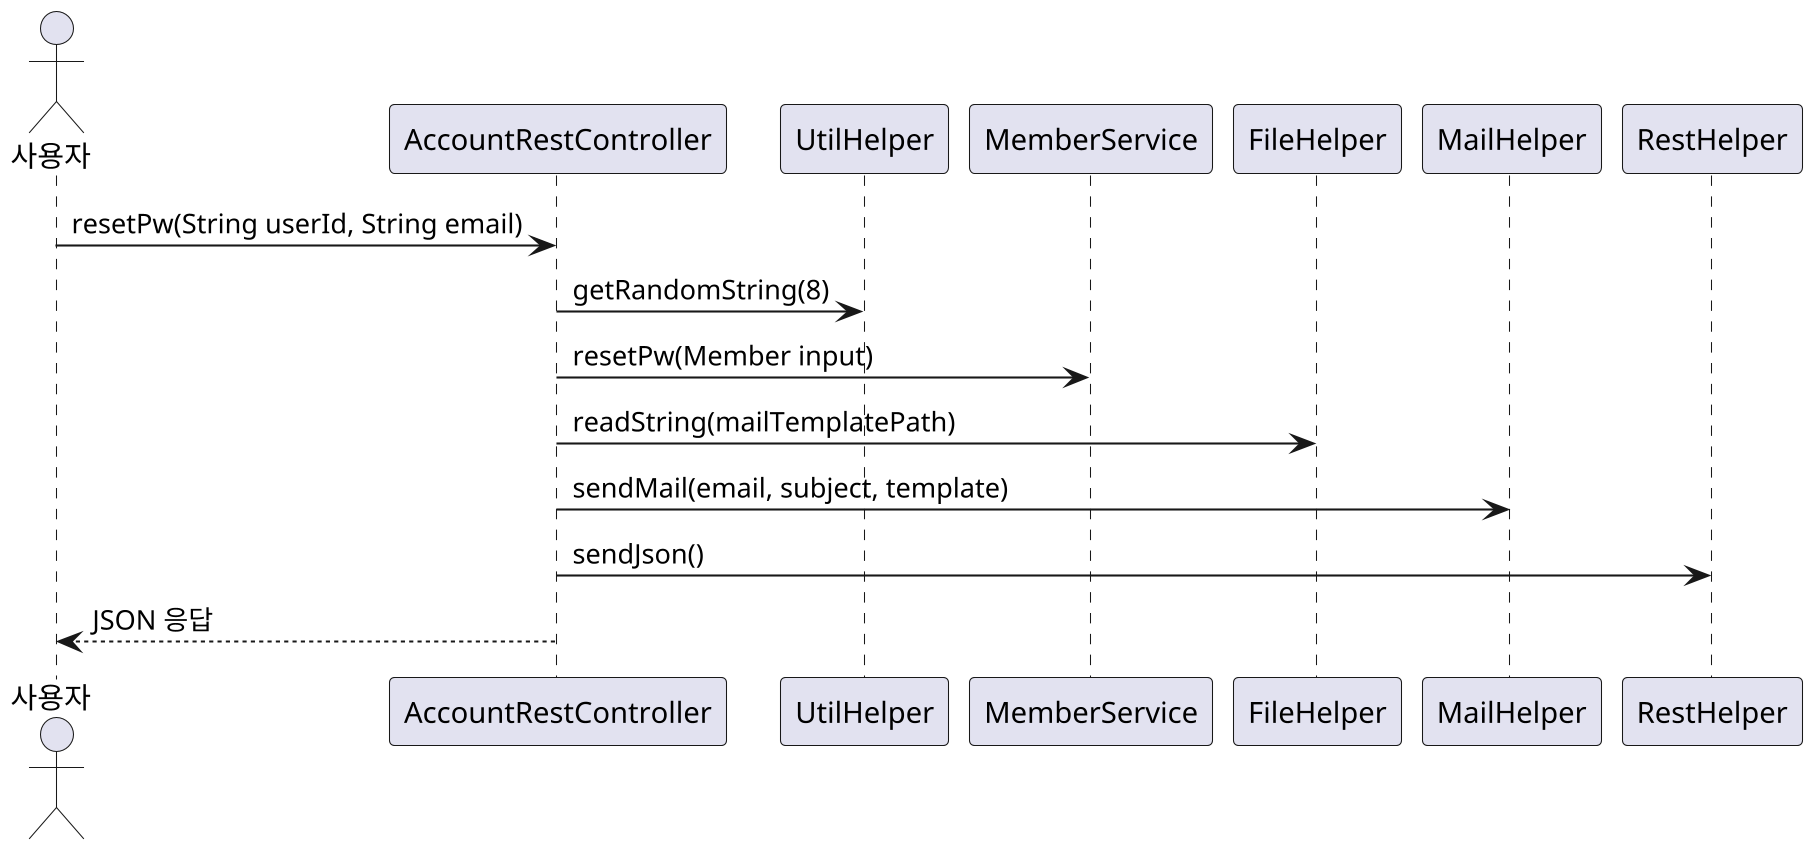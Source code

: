@startuml
skinparam dpi 200
actor 사용자
participant AccountRestController
participant UtilHelper
participant MemberService
participant FileHelper
participant MailHelper
participant RestHelper

사용자 -> AccountRestController : resetPw(String userId, String email)
AccountRestController -> UtilHelper : getRandomString(8)
AccountRestController -> MemberService : resetPw(Member input)
AccountRestController -> FileHelper : readString(mailTemplatePath)
AccountRestController -> MailHelper : sendMail(email, subject, template)
AccountRestController -> RestHelper : sendJson()
AccountRestController --> 사용자 : JSON 응답
@enduml
